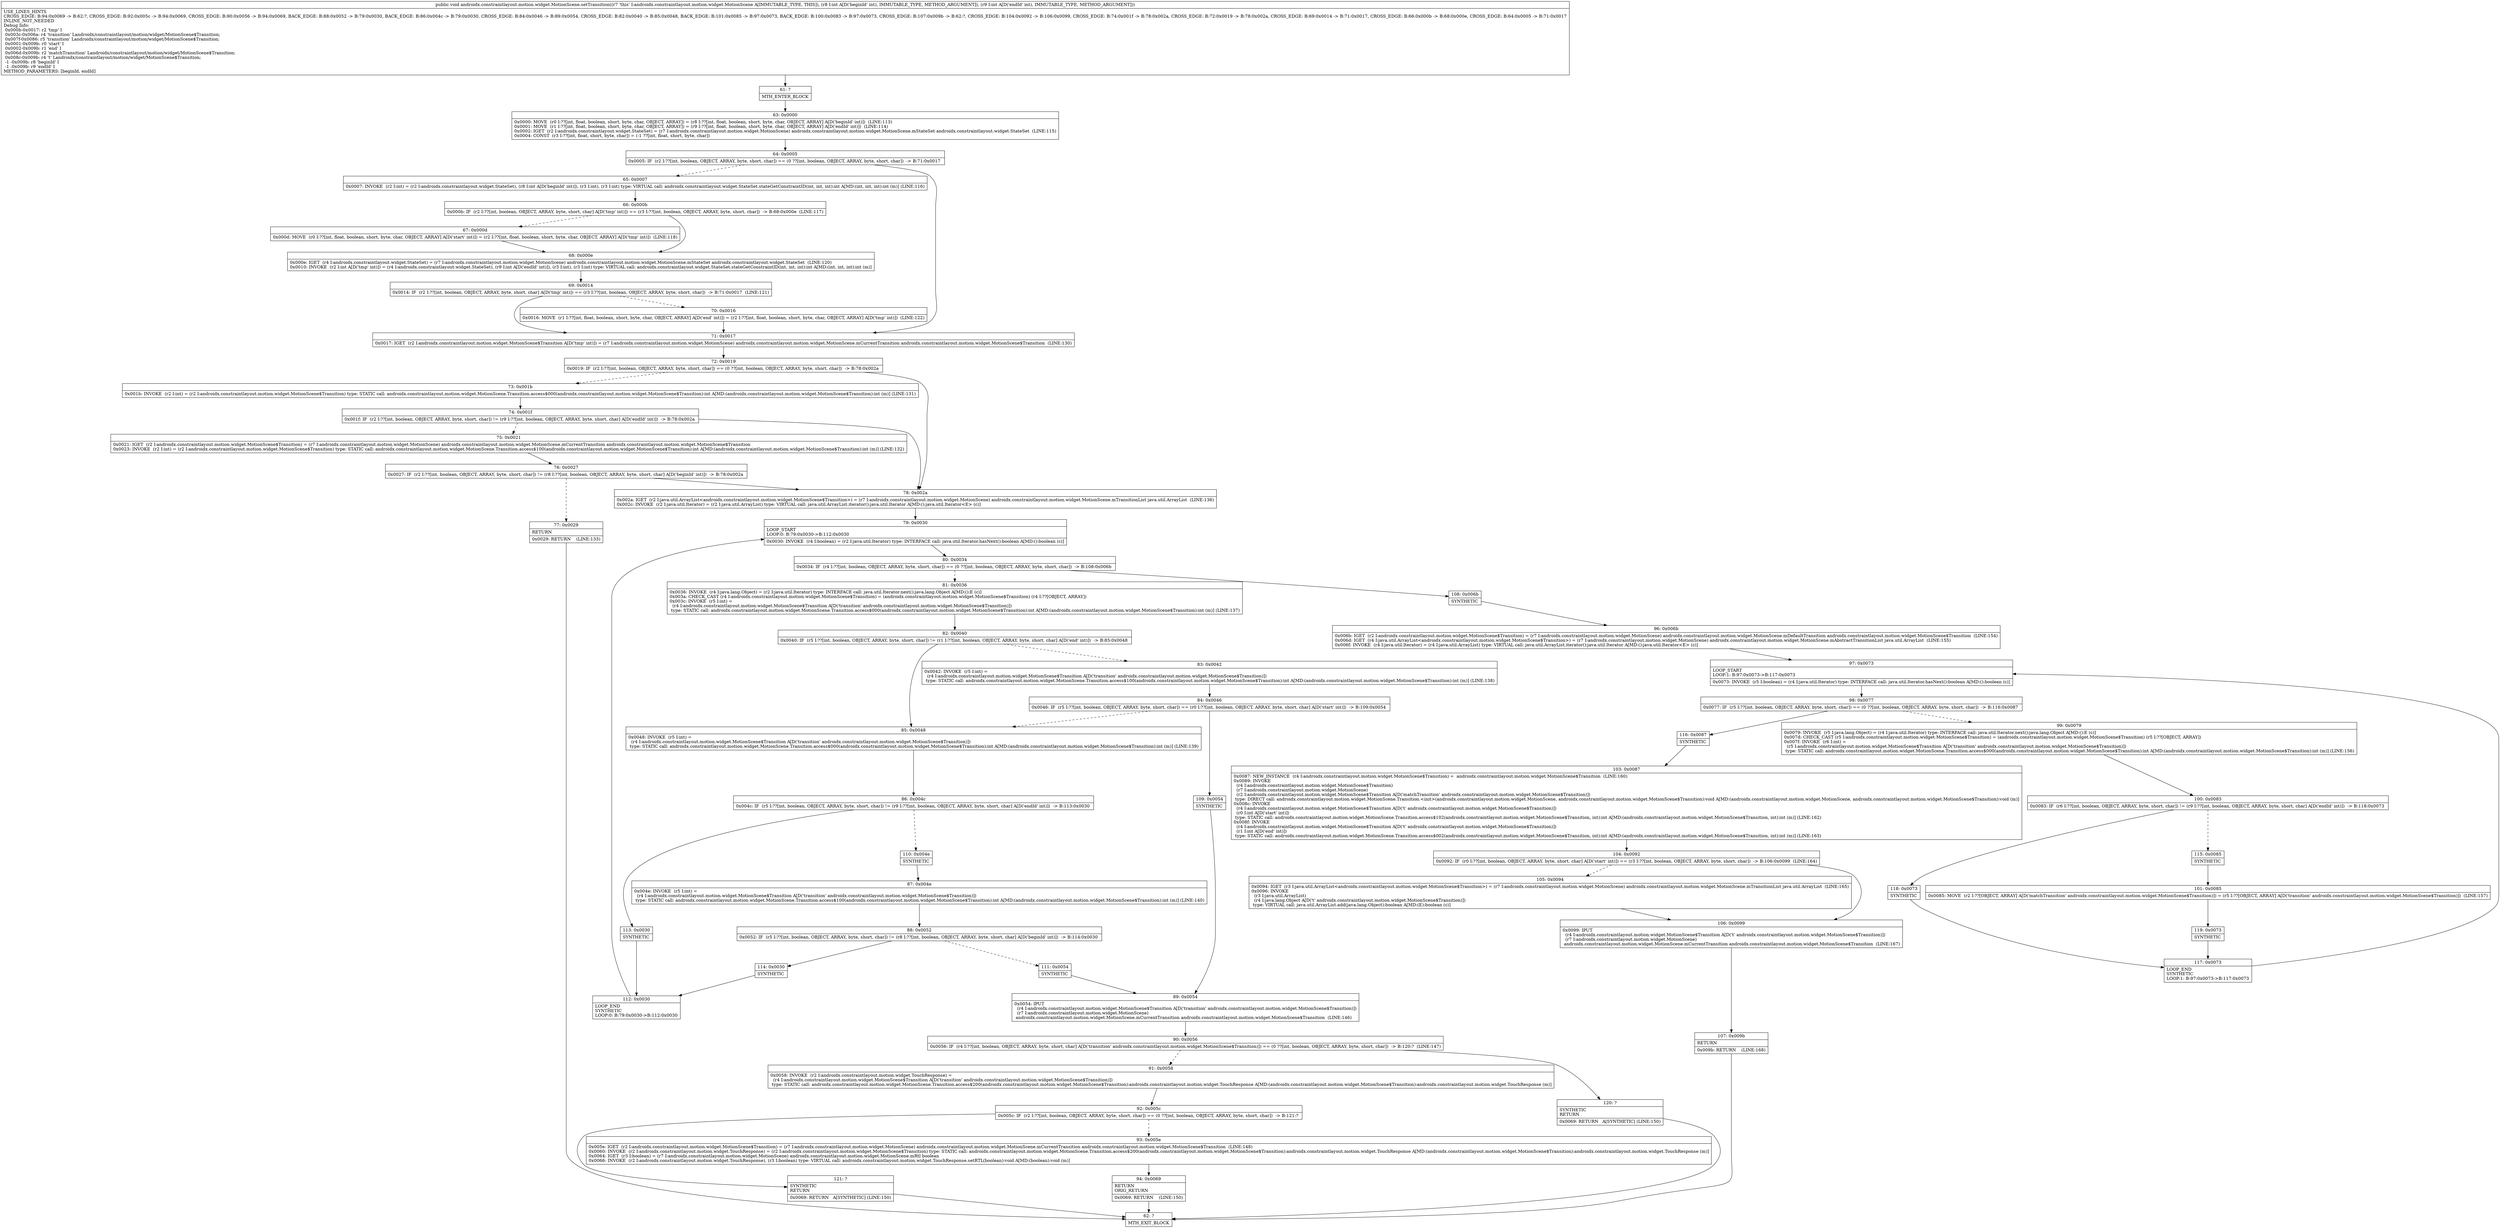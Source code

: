 digraph "CFG forandroidx.constraintlayout.motion.widget.MotionScene.setTransition(II)V" {
Node_61 [shape=record,label="{61\:\ ?|MTH_ENTER_BLOCK\l}"];
Node_63 [shape=record,label="{63\:\ 0x0000|0x0000: MOVE  (r0 I:??[int, float, boolean, short, byte, char, OBJECT, ARRAY]) = (r8 I:??[int, float, boolean, short, byte, char, OBJECT, ARRAY] A[D('beginId' int)])  (LINE:113)\l0x0001: MOVE  (r1 I:??[int, float, boolean, short, byte, char, OBJECT, ARRAY]) = (r9 I:??[int, float, boolean, short, byte, char, OBJECT, ARRAY] A[D('endId' int)])  (LINE:114)\l0x0002: IGET  (r2 I:androidx.constraintlayout.widget.StateSet) = (r7 I:androidx.constraintlayout.motion.widget.MotionScene) androidx.constraintlayout.motion.widget.MotionScene.mStateSet androidx.constraintlayout.widget.StateSet  (LINE:115)\l0x0004: CONST  (r3 I:??[int, float, short, byte, char]) = (\-1 ??[int, float, short, byte, char]) \l}"];
Node_64 [shape=record,label="{64\:\ 0x0005|0x0005: IF  (r2 I:??[int, boolean, OBJECT, ARRAY, byte, short, char]) == (0 ??[int, boolean, OBJECT, ARRAY, byte, short, char])  \-\> B:71:0x0017 \l}"];
Node_65 [shape=record,label="{65\:\ 0x0007|0x0007: INVOKE  (r2 I:int) = (r2 I:androidx.constraintlayout.widget.StateSet), (r8 I:int A[D('beginId' int)]), (r3 I:int), (r3 I:int) type: VIRTUAL call: androidx.constraintlayout.widget.StateSet.stateGetConstraintID(int, int, int):int A[MD:(int, int, int):int (m)] (LINE:116)\l}"];
Node_66 [shape=record,label="{66\:\ 0x000b|0x000b: IF  (r2 I:??[int, boolean, OBJECT, ARRAY, byte, short, char] A[D('tmp' int)]) == (r3 I:??[int, boolean, OBJECT, ARRAY, byte, short, char])  \-\> B:68:0x000e  (LINE:117)\l}"];
Node_67 [shape=record,label="{67\:\ 0x000d|0x000d: MOVE  (r0 I:??[int, float, boolean, short, byte, char, OBJECT, ARRAY] A[D('start' int)]) = (r2 I:??[int, float, boolean, short, byte, char, OBJECT, ARRAY] A[D('tmp' int)])  (LINE:118)\l}"];
Node_68 [shape=record,label="{68\:\ 0x000e|0x000e: IGET  (r4 I:androidx.constraintlayout.widget.StateSet) = (r7 I:androidx.constraintlayout.motion.widget.MotionScene) androidx.constraintlayout.motion.widget.MotionScene.mStateSet androidx.constraintlayout.widget.StateSet  (LINE:120)\l0x0010: INVOKE  (r2 I:int A[D('tmp' int)]) = (r4 I:androidx.constraintlayout.widget.StateSet), (r9 I:int A[D('endId' int)]), (r3 I:int), (r3 I:int) type: VIRTUAL call: androidx.constraintlayout.widget.StateSet.stateGetConstraintID(int, int, int):int A[MD:(int, int, int):int (m)]\l}"];
Node_69 [shape=record,label="{69\:\ 0x0014|0x0014: IF  (r2 I:??[int, boolean, OBJECT, ARRAY, byte, short, char] A[D('tmp' int)]) == (r3 I:??[int, boolean, OBJECT, ARRAY, byte, short, char])  \-\> B:71:0x0017  (LINE:121)\l}"];
Node_70 [shape=record,label="{70\:\ 0x0016|0x0016: MOVE  (r1 I:??[int, float, boolean, short, byte, char, OBJECT, ARRAY] A[D('end' int)]) = (r2 I:??[int, float, boolean, short, byte, char, OBJECT, ARRAY] A[D('tmp' int)])  (LINE:122)\l}"];
Node_71 [shape=record,label="{71\:\ 0x0017|0x0017: IGET  (r2 I:androidx.constraintlayout.motion.widget.MotionScene$Transition A[D('tmp' int)]) = (r7 I:androidx.constraintlayout.motion.widget.MotionScene) androidx.constraintlayout.motion.widget.MotionScene.mCurrentTransition androidx.constraintlayout.motion.widget.MotionScene$Transition  (LINE:130)\l}"];
Node_72 [shape=record,label="{72\:\ 0x0019|0x0019: IF  (r2 I:??[int, boolean, OBJECT, ARRAY, byte, short, char]) == (0 ??[int, boolean, OBJECT, ARRAY, byte, short, char])  \-\> B:78:0x002a \l}"];
Node_73 [shape=record,label="{73\:\ 0x001b|0x001b: INVOKE  (r2 I:int) = (r2 I:androidx.constraintlayout.motion.widget.MotionScene$Transition) type: STATIC call: androidx.constraintlayout.motion.widget.MotionScene.Transition.access$000(androidx.constraintlayout.motion.widget.MotionScene$Transition):int A[MD:(androidx.constraintlayout.motion.widget.MotionScene$Transition):int (m)] (LINE:131)\l}"];
Node_74 [shape=record,label="{74\:\ 0x001f|0x001f: IF  (r2 I:??[int, boolean, OBJECT, ARRAY, byte, short, char]) != (r9 I:??[int, boolean, OBJECT, ARRAY, byte, short, char] A[D('endId' int)])  \-\> B:78:0x002a \l}"];
Node_75 [shape=record,label="{75\:\ 0x0021|0x0021: IGET  (r2 I:androidx.constraintlayout.motion.widget.MotionScene$Transition) = (r7 I:androidx.constraintlayout.motion.widget.MotionScene) androidx.constraintlayout.motion.widget.MotionScene.mCurrentTransition androidx.constraintlayout.motion.widget.MotionScene$Transition \l0x0023: INVOKE  (r2 I:int) = (r2 I:androidx.constraintlayout.motion.widget.MotionScene$Transition) type: STATIC call: androidx.constraintlayout.motion.widget.MotionScene.Transition.access$100(androidx.constraintlayout.motion.widget.MotionScene$Transition):int A[MD:(androidx.constraintlayout.motion.widget.MotionScene$Transition):int (m)] (LINE:132)\l}"];
Node_76 [shape=record,label="{76\:\ 0x0027|0x0027: IF  (r2 I:??[int, boolean, OBJECT, ARRAY, byte, short, char]) != (r8 I:??[int, boolean, OBJECT, ARRAY, byte, short, char] A[D('beginId' int)])  \-\> B:78:0x002a \l}"];
Node_77 [shape=record,label="{77\:\ 0x0029|RETURN\l|0x0029: RETURN    (LINE:133)\l}"];
Node_62 [shape=record,label="{62\:\ ?|MTH_EXIT_BLOCK\l}"];
Node_78 [shape=record,label="{78\:\ 0x002a|0x002a: IGET  (r2 I:java.util.ArrayList\<androidx.constraintlayout.motion.widget.MotionScene$Transition\>) = (r7 I:androidx.constraintlayout.motion.widget.MotionScene) androidx.constraintlayout.motion.widget.MotionScene.mTransitionList java.util.ArrayList  (LINE:136)\l0x002c: INVOKE  (r2 I:java.util.Iterator) = (r2 I:java.util.ArrayList) type: VIRTUAL call: java.util.ArrayList.iterator():java.util.Iterator A[MD:():java.util.Iterator\<E\> (c)]\l}"];
Node_79 [shape=record,label="{79\:\ 0x0030|LOOP_START\lLOOP:0: B:79:0x0030\-\>B:112:0x0030\l|0x0030: INVOKE  (r4 I:boolean) = (r2 I:java.util.Iterator) type: INTERFACE call: java.util.Iterator.hasNext():boolean A[MD:():boolean (c)]\l}"];
Node_80 [shape=record,label="{80\:\ 0x0034|0x0034: IF  (r4 I:??[int, boolean, OBJECT, ARRAY, byte, short, char]) == (0 ??[int, boolean, OBJECT, ARRAY, byte, short, char])  \-\> B:108:0x006b \l}"];
Node_81 [shape=record,label="{81\:\ 0x0036|0x0036: INVOKE  (r4 I:java.lang.Object) = (r2 I:java.util.Iterator) type: INTERFACE call: java.util.Iterator.next():java.lang.Object A[MD:():E (c)]\l0x003a: CHECK_CAST (r4 I:androidx.constraintlayout.motion.widget.MotionScene$Transition) = (androidx.constraintlayout.motion.widget.MotionScene$Transition) (r4 I:??[OBJECT, ARRAY]) \l0x003c: INVOKE  (r5 I:int) = \l  (r4 I:androidx.constraintlayout.motion.widget.MotionScene$Transition A[D('transition' androidx.constraintlayout.motion.widget.MotionScene$Transition)])\l type: STATIC call: androidx.constraintlayout.motion.widget.MotionScene.Transition.access$000(androidx.constraintlayout.motion.widget.MotionScene$Transition):int A[MD:(androidx.constraintlayout.motion.widget.MotionScene$Transition):int (m)] (LINE:137)\l}"];
Node_82 [shape=record,label="{82\:\ 0x0040|0x0040: IF  (r5 I:??[int, boolean, OBJECT, ARRAY, byte, short, char]) != (r1 I:??[int, boolean, OBJECT, ARRAY, byte, short, char] A[D('end' int)])  \-\> B:85:0x0048 \l}"];
Node_83 [shape=record,label="{83\:\ 0x0042|0x0042: INVOKE  (r5 I:int) = \l  (r4 I:androidx.constraintlayout.motion.widget.MotionScene$Transition A[D('transition' androidx.constraintlayout.motion.widget.MotionScene$Transition)])\l type: STATIC call: androidx.constraintlayout.motion.widget.MotionScene.Transition.access$100(androidx.constraintlayout.motion.widget.MotionScene$Transition):int A[MD:(androidx.constraintlayout.motion.widget.MotionScene$Transition):int (m)] (LINE:138)\l}"];
Node_84 [shape=record,label="{84\:\ 0x0046|0x0046: IF  (r5 I:??[int, boolean, OBJECT, ARRAY, byte, short, char]) == (r0 I:??[int, boolean, OBJECT, ARRAY, byte, short, char] A[D('start' int)])  \-\> B:109:0x0054 \l}"];
Node_109 [shape=record,label="{109\:\ 0x0054|SYNTHETIC\l}"];
Node_89 [shape=record,label="{89\:\ 0x0054|0x0054: IPUT  \l  (r4 I:androidx.constraintlayout.motion.widget.MotionScene$Transition A[D('transition' androidx.constraintlayout.motion.widget.MotionScene$Transition)])\l  (r7 I:androidx.constraintlayout.motion.widget.MotionScene)\l androidx.constraintlayout.motion.widget.MotionScene.mCurrentTransition androidx.constraintlayout.motion.widget.MotionScene$Transition  (LINE:146)\l}"];
Node_90 [shape=record,label="{90\:\ 0x0056|0x0056: IF  (r4 I:??[int, boolean, OBJECT, ARRAY, byte, short, char] A[D('transition' androidx.constraintlayout.motion.widget.MotionScene$Transition)]) == (0 ??[int, boolean, OBJECT, ARRAY, byte, short, char])  \-\> B:120:?  (LINE:147)\l}"];
Node_91 [shape=record,label="{91\:\ 0x0058|0x0058: INVOKE  (r2 I:androidx.constraintlayout.motion.widget.TouchResponse) = \l  (r4 I:androidx.constraintlayout.motion.widget.MotionScene$Transition A[D('transition' androidx.constraintlayout.motion.widget.MotionScene$Transition)])\l type: STATIC call: androidx.constraintlayout.motion.widget.MotionScene.Transition.access$200(androidx.constraintlayout.motion.widget.MotionScene$Transition):androidx.constraintlayout.motion.widget.TouchResponse A[MD:(androidx.constraintlayout.motion.widget.MotionScene$Transition):androidx.constraintlayout.motion.widget.TouchResponse (m)]\l}"];
Node_92 [shape=record,label="{92\:\ 0x005c|0x005c: IF  (r2 I:??[int, boolean, OBJECT, ARRAY, byte, short, char]) == (0 ??[int, boolean, OBJECT, ARRAY, byte, short, char])  \-\> B:121:? \l}"];
Node_93 [shape=record,label="{93\:\ 0x005e|0x005e: IGET  (r2 I:androidx.constraintlayout.motion.widget.MotionScene$Transition) = (r7 I:androidx.constraintlayout.motion.widget.MotionScene) androidx.constraintlayout.motion.widget.MotionScene.mCurrentTransition androidx.constraintlayout.motion.widget.MotionScene$Transition  (LINE:148)\l0x0060: INVOKE  (r2 I:androidx.constraintlayout.motion.widget.TouchResponse) = (r2 I:androidx.constraintlayout.motion.widget.MotionScene$Transition) type: STATIC call: androidx.constraintlayout.motion.widget.MotionScene.Transition.access$200(androidx.constraintlayout.motion.widget.MotionScene$Transition):androidx.constraintlayout.motion.widget.TouchResponse A[MD:(androidx.constraintlayout.motion.widget.MotionScene$Transition):androidx.constraintlayout.motion.widget.TouchResponse (m)]\l0x0064: IGET  (r3 I:boolean) = (r7 I:androidx.constraintlayout.motion.widget.MotionScene) androidx.constraintlayout.motion.widget.MotionScene.mRtl boolean \l0x0066: INVOKE  (r2 I:androidx.constraintlayout.motion.widget.TouchResponse), (r3 I:boolean) type: VIRTUAL call: androidx.constraintlayout.motion.widget.TouchResponse.setRTL(boolean):void A[MD:(boolean):void (m)]\l}"];
Node_94 [shape=record,label="{94\:\ 0x0069|RETURN\lORIG_RETURN\l|0x0069: RETURN    (LINE:150)\l}"];
Node_121 [shape=record,label="{121\:\ ?|SYNTHETIC\lRETURN\l|0x0069: RETURN   A[SYNTHETIC] (LINE:150)\l}"];
Node_120 [shape=record,label="{120\:\ ?|SYNTHETIC\lRETURN\l|0x0069: RETURN   A[SYNTHETIC] (LINE:150)\l}"];
Node_85 [shape=record,label="{85\:\ 0x0048|0x0048: INVOKE  (r5 I:int) = \l  (r4 I:androidx.constraintlayout.motion.widget.MotionScene$Transition A[D('transition' androidx.constraintlayout.motion.widget.MotionScene$Transition)])\l type: STATIC call: androidx.constraintlayout.motion.widget.MotionScene.Transition.access$000(androidx.constraintlayout.motion.widget.MotionScene$Transition):int A[MD:(androidx.constraintlayout.motion.widget.MotionScene$Transition):int (m)] (LINE:139)\l}"];
Node_86 [shape=record,label="{86\:\ 0x004c|0x004c: IF  (r5 I:??[int, boolean, OBJECT, ARRAY, byte, short, char]) != (r9 I:??[int, boolean, OBJECT, ARRAY, byte, short, char] A[D('endId' int)])  \-\> B:113:0x0030 \l}"];
Node_110 [shape=record,label="{110\:\ 0x004e|SYNTHETIC\l}"];
Node_87 [shape=record,label="{87\:\ 0x004e|0x004e: INVOKE  (r5 I:int) = \l  (r4 I:androidx.constraintlayout.motion.widget.MotionScene$Transition A[D('transition' androidx.constraintlayout.motion.widget.MotionScene$Transition)])\l type: STATIC call: androidx.constraintlayout.motion.widget.MotionScene.Transition.access$100(androidx.constraintlayout.motion.widget.MotionScene$Transition):int A[MD:(androidx.constraintlayout.motion.widget.MotionScene$Transition):int (m)] (LINE:140)\l}"];
Node_88 [shape=record,label="{88\:\ 0x0052|0x0052: IF  (r5 I:??[int, boolean, OBJECT, ARRAY, byte, short, char]) != (r8 I:??[int, boolean, OBJECT, ARRAY, byte, short, char] A[D('beginId' int)])  \-\> B:114:0x0030 \l}"];
Node_111 [shape=record,label="{111\:\ 0x0054|SYNTHETIC\l}"];
Node_114 [shape=record,label="{114\:\ 0x0030|SYNTHETIC\l}"];
Node_112 [shape=record,label="{112\:\ 0x0030|LOOP_END\lSYNTHETIC\lLOOP:0: B:79:0x0030\-\>B:112:0x0030\l}"];
Node_113 [shape=record,label="{113\:\ 0x0030|SYNTHETIC\l}"];
Node_108 [shape=record,label="{108\:\ 0x006b|SYNTHETIC\l}"];
Node_96 [shape=record,label="{96\:\ 0x006b|0x006b: IGET  (r2 I:androidx.constraintlayout.motion.widget.MotionScene$Transition) = (r7 I:androidx.constraintlayout.motion.widget.MotionScene) androidx.constraintlayout.motion.widget.MotionScene.mDefaultTransition androidx.constraintlayout.motion.widget.MotionScene$Transition  (LINE:154)\l0x006d: IGET  (r4 I:java.util.ArrayList\<androidx.constraintlayout.motion.widget.MotionScene$Transition\>) = (r7 I:androidx.constraintlayout.motion.widget.MotionScene) androidx.constraintlayout.motion.widget.MotionScene.mAbstractTransitionList java.util.ArrayList  (LINE:155)\l0x006f: INVOKE  (r4 I:java.util.Iterator) = (r4 I:java.util.ArrayList) type: VIRTUAL call: java.util.ArrayList.iterator():java.util.Iterator A[MD:():java.util.Iterator\<E\> (c)]\l}"];
Node_97 [shape=record,label="{97\:\ 0x0073|LOOP_START\lLOOP:1: B:97:0x0073\-\>B:117:0x0073\l|0x0073: INVOKE  (r5 I:boolean) = (r4 I:java.util.Iterator) type: INTERFACE call: java.util.Iterator.hasNext():boolean A[MD:():boolean (c)]\l}"];
Node_98 [shape=record,label="{98\:\ 0x0077|0x0077: IF  (r5 I:??[int, boolean, OBJECT, ARRAY, byte, short, char]) == (0 ??[int, boolean, OBJECT, ARRAY, byte, short, char])  \-\> B:116:0x0087 \l}"];
Node_99 [shape=record,label="{99\:\ 0x0079|0x0079: INVOKE  (r5 I:java.lang.Object) = (r4 I:java.util.Iterator) type: INTERFACE call: java.util.Iterator.next():java.lang.Object A[MD:():E (c)]\l0x007d: CHECK_CAST (r5 I:androidx.constraintlayout.motion.widget.MotionScene$Transition) = (androidx.constraintlayout.motion.widget.MotionScene$Transition) (r5 I:??[OBJECT, ARRAY]) \l0x007f: INVOKE  (r6 I:int) = \l  (r5 I:androidx.constraintlayout.motion.widget.MotionScene$Transition A[D('transition' androidx.constraintlayout.motion.widget.MotionScene$Transition)])\l type: STATIC call: androidx.constraintlayout.motion.widget.MotionScene.Transition.access$000(androidx.constraintlayout.motion.widget.MotionScene$Transition):int A[MD:(androidx.constraintlayout.motion.widget.MotionScene$Transition):int (m)] (LINE:156)\l}"];
Node_100 [shape=record,label="{100\:\ 0x0083|0x0083: IF  (r6 I:??[int, boolean, OBJECT, ARRAY, byte, short, char]) != (r9 I:??[int, boolean, OBJECT, ARRAY, byte, short, char] A[D('endId' int)])  \-\> B:118:0x0073 \l}"];
Node_115 [shape=record,label="{115\:\ 0x0085|SYNTHETIC\l}"];
Node_101 [shape=record,label="{101\:\ 0x0085|0x0085: MOVE  (r2 I:??[OBJECT, ARRAY] A[D('matchTransition' androidx.constraintlayout.motion.widget.MotionScene$Transition)]) = (r5 I:??[OBJECT, ARRAY] A[D('transition' androidx.constraintlayout.motion.widget.MotionScene$Transition)])  (LINE:157)\l}"];
Node_119 [shape=record,label="{119\:\ 0x0073|SYNTHETIC\l}"];
Node_117 [shape=record,label="{117\:\ 0x0073|LOOP_END\lSYNTHETIC\lLOOP:1: B:97:0x0073\-\>B:117:0x0073\l}"];
Node_118 [shape=record,label="{118\:\ 0x0073|SYNTHETIC\l}"];
Node_116 [shape=record,label="{116\:\ 0x0087|SYNTHETIC\l}"];
Node_103 [shape=record,label="{103\:\ 0x0087|0x0087: NEW_INSTANCE  (r4 I:androidx.constraintlayout.motion.widget.MotionScene$Transition) =  androidx.constraintlayout.motion.widget.MotionScene$Transition  (LINE:160)\l0x0089: INVOKE  \l  (r4 I:androidx.constraintlayout.motion.widget.MotionScene$Transition)\l  (r7 I:androidx.constraintlayout.motion.widget.MotionScene)\l  (r2 I:androidx.constraintlayout.motion.widget.MotionScene$Transition A[D('matchTransition' androidx.constraintlayout.motion.widget.MotionScene$Transition)])\l type: DIRECT call: androidx.constraintlayout.motion.widget.MotionScene.Transition.\<init\>(androidx.constraintlayout.motion.widget.MotionScene, androidx.constraintlayout.motion.widget.MotionScene$Transition):void A[MD:(androidx.constraintlayout.motion.widget.MotionScene, androidx.constraintlayout.motion.widget.MotionScene$Transition):void (m)]\l0x008c: INVOKE  \l  (r4 I:androidx.constraintlayout.motion.widget.MotionScene$Transition A[D('t' androidx.constraintlayout.motion.widget.MotionScene$Transition)])\l  (r0 I:int A[D('start' int)])\l type: STATIC call: androidx.constraintlayout.motion.widget.MotionScene.Transition.access$102(androidx.constraintlayout.motion.widget.MotionScene$Transition, int):int A[MD:(androidx.constraintlayout.motion.widget.MotionScene$Transition, int):int (m)] (LINE:162)\l0x008f: INVOKE  \l  (r4 I:androidx.constraintlayout.motion.widget.MotionScene$Transition A[D('t' androidx.constraintlayout.motion.widget.MotionScene$Transition)])\l  (r1 I:int A[D('end' int)])\l type: STATIC call: androidx.constraintlayout.motion.widget.MotionScene.Transition.access$002(androidx.constraintlayout.motion.widget.MotionScene$Transition, int):int A[MD:(androidx.constraintlayout.motion.widget.MotionScene$Transition, int):int (m)] (LINE:163)\l}"];
Node_104 [shape=record,label="{104\:\ 0x0092|0x0092: IF  (r0 I:??[int, boolean, OBJECT, ARRAY, byte, short, char] A[D('start' int)]) == (r3 I:??[int, boolean, OBJECT, ARRAY, byte, short, char])  \-\> B:106:0x0099  (LINE:164)\l}"];
Node_105 [shape=record,label="{105\:\ 0x0094|0x0094: IGET  (r3 I:java.util.ArrayList\<androidx.constraintlayout.motion.widget.MotionScene$Transition\>) = (r7 I:androidx.constraintlayout.motion.widget.MotionScene) androidx.constraintlayout.motion.widget.MotionScene.mTransitionList java.util.ArrayList  (LINE:165)\l0x0096: INVOKE  \l  (r3 I:java.util.ArrayList)\l  (r4 I:java.lang.Object A[D('t' androidx.constraintlayout.motion.widget.MotionScene$Transition)])\l type: VIRTUAL call: java.util.ArrayList.add(java.lang.Object):boolean A[MD:(E):boolean (c)]\l}"];
Node_106 [shape=record,label="{106\:\ 0x0099|0x0099: IPUT  \l  (r4 I:androidx.constraintlayout.motion.widget.MotionScene$Transition A[D('t' androidx.constraintlayout.motion.widget.MotionScene$Transition)])\l  (r7 I:androidx.constraintlayout.motion.widget.MotionScene)\l androidx.constraintlayout.motion.widget.MotionScene.mCurrentTransition androidx.constraintlayout.motion.widget.MotionScene$Transition  (LINE:167)\l}"];
Node_107 [shape=record,label="{107\:\ 0x009b|RETURN\l|0x009b: RETURN    (LINE:168)\l}"];
MethodNode[shape=record,label="{public void androidx.constraintlayout.motion.widget.MotionScene.setTransition((r7 'this' I:androidx.constraintlayout.motion.widget.MotionScene A[IMMUTABLE_TYPE, THIS]), (r8 I:int A[D('beginId' int), IMMUTABLE_TYPE, METHOD_ARGUMENT]), (r9 I:int A[D('endId' int), IMMUTABLE_TYPE, METHOD_ARGUMENT]))  | USE_LINES_HINTS\lCROSS_EDGE: B:94:0x0069 \-\> B:62:?, CROSS_EDGE: B:92:0x005c \-\> B:94:0x0069, CROSS_EDGE: B:90:0x0056 \-\> B:94:0x0069, BACK_EDGE: B:88:0x0052 \-\> B:79:0x0030, BACK_EDGE: B:86:0x004c \-\> B:79:0x0030, CROSS_EDGE: B:84:0x0046 \-\> B:89:0x0054, CROSS_EDGE: B:82:0x0040 \-\> B:85:0x0048, BACK_EDGE: B:101:0x0085 \-\> B:97:0x0073, BACK_EDGE: B:100:0x0083 \-\> B:97:0x0073, CROSS_EDGE: B:107:0x009b \-\> B:62:?, CROSS_EDGE: B:104:0x0092 \-\> B:106:0x0099, CROSS_EDGE: B:74:0x001f \-\> B:78:0x002a, CROSS_EDGE: B:72:0x0019 \-\> B:78:0x002a, CROSS_EDGE: B:69:0x0014 \-\> B:71:0x0017, CROSS_EDGE: B:66:0x000b \-\> B:68:0x000e, CROSS_EDGE: B:64:0x0005 \-\> B:71:0x0017\lINLINE_NOT_NEEDED\lDebug Info:\l  0x000b\-0x0017: r2 'tmp' I\l  0x003c\-0x006a: r4 'transition' Landroidx\/constraintlayout\/motion\/widget\/MotionScene$Transition;\l  0x007f\-0x0086: r5 'transition' Landroidx\/constraintlayout\/motion\/widget\/MotionScene$Transition;\l  0x0001\-0x009b: r0 'start' I\l  0x0002\-0x009b: r1 'end' I\l  0x006d\-0x009b: r2 'matchTransition' Landroidx\/constraintlayout\/motion\/widget\/MotionScene$Transition;\l  0x008c\-0x009b: r4 't' Landroidx\/constraintlayout\/motion\/widget\/MotionScene$Transition;\l  \-1 \-0x009b: r8 'beginId' I\l  \-1 \-0x009b: r9 'endId' I\lMETHOD_PARAMETERS: [beginId, endId]\l}"];
MethodNode -> Node_61;Node_61 -> Node_63;
Node_63 -> Node_64;
Node_64 -> Node_65[style=dashed];
Node_64 -> Node_71;
Node_65 -> Node_66;
Node_66 -> Node_67[style=dashed];
Node_66 -> Node_68;
Node_67 -> Node_68;
Node_68 -> Node_69;
Node_69 -> Node_70[style=dashed];
Node_69 -> Node_71;
Node_70 -> Node_71;
Node_71 -> Node_72;
Node_72 -> Node_73[style=dashed];
Node_72 -> Node_78;
Node_73 -> Node_74;
Node_74 -> Node_75[style=dashed];
Node_74 -> Node_78;
Node_75 -> Node_76;
Node_76 -> Node_77[style=dashed];
Node_76 -> Node_78;
Node_77 -> Node_62;
Node_78 -> Node_79;
Node_79 -> Node_80;
Node_80 -> Node_81[style=dashed];
Node_80 -> Node_108;
Node_81 -> Node_82;
Node_82 -> Node_83[style=dashed];
Node_82 -> Node_85;
Node_83 -> Node_84;
Node_84 -> Node_85[style=dashed];
Node_84 -> Node_109;
Node_109 -> Node_89;
Node_89 -> Node_90;
Node_90 -> Node_91[style=dashed];
Node_90 -> Node_120;
Node_91 -> Node_92;
Node_92 -> Node_93[style=dashed];
Node_92 -> Node_121;
Node_93 -> Node_94;
Node_94 -> Node_62;
Node_121 -> Node_62;
Node_120 -> Node_62;
Node_85 -> Node_86;
Node_86 -> Node_110[style=dashed];
Node_86 -> Node_113;
Node_110 -> Node_87;
Node_87 -> Node_88;
Node_88 -> Node_111[style=dashed];
Node_88 -> Node_114;
Node_111 -> Node_89;
Node_114 -> Node_112;
Node_112 -> Node_79;
Node_113 -> Node_112;
Node_108 -> Node_96;
Node_96 -> Node_97;
Node_97 -> Node_98;
Node_98 -> Node_99[style=dashed];
Node_98 -> Node_116;
Node_99 -> Node_100;
Node_100 -> Node_115[style=dashed];
Node_100 -> Node_118;
Node_115 -> Node_101;
Node_101 -> Node_119;
Node_119 -> Node_117;
Node_117 -> Node_97;
Node_118 -> Node_117;
Node_116 -> Node_103;
Node_103 -> Node_104;
Node_104 -> Node_105[style=dashed];
Node_104 -> Node_106;
Node_105 -> Node_106;
Node_106 -> Node_107;
Node_107 -> Node_62;
}

